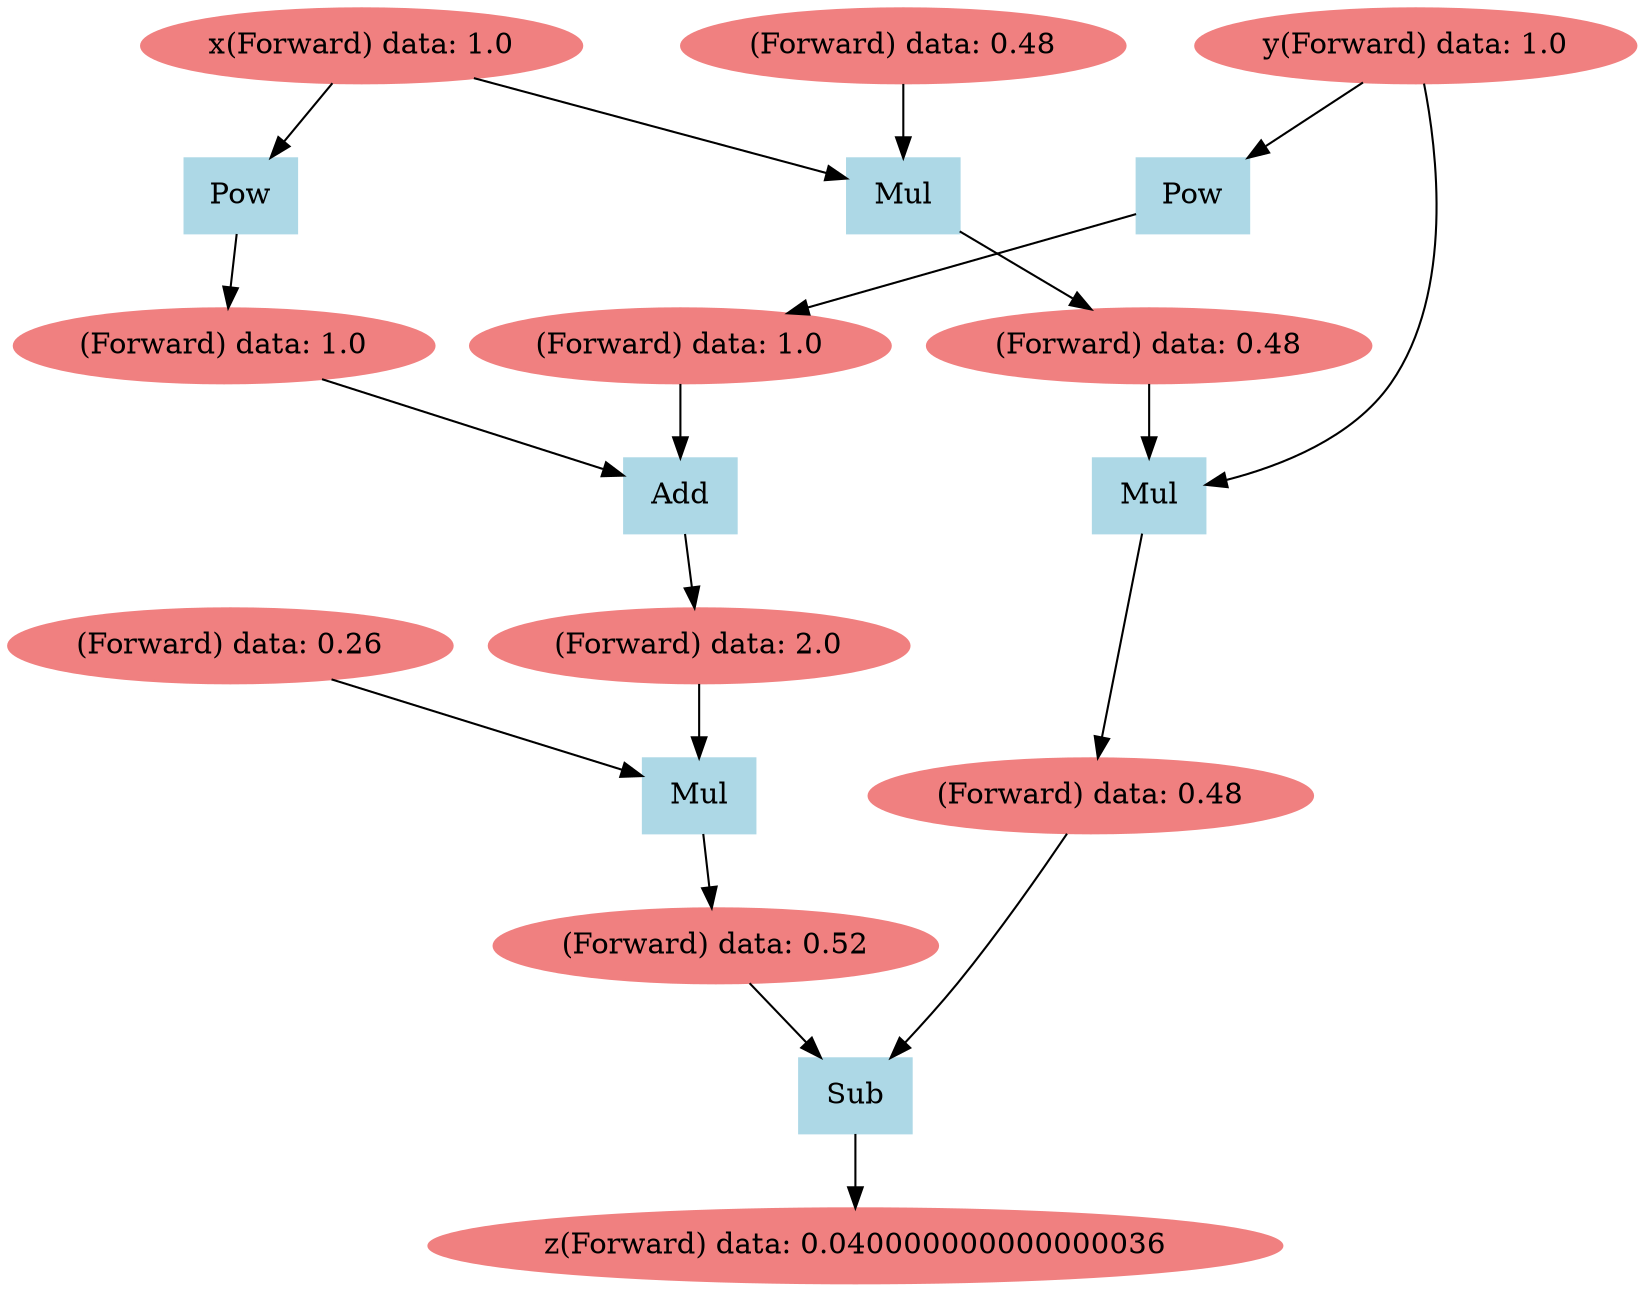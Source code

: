 digraph g {
2714442409104 [label="z(Forward) data: 0.040000000000000036", color=lightcoral, style=filled]
2714442409200 [label ="Sub", color=lightblue, style=filled, shape=box]
2714442409776 -> 2714442409200
2714442409296 -> 2714442409200
2714442409200 -> 2714442409104
2714442409776 [label="(Forward) data: 0.52", color=lightcoral, style=filled]
2714442409296 [label="(Forward) data: 0.48", color=lightcoral, style=filled]
2714442409392 [label ="Mul", color=lightblue, style=filled, shape=box]
2714442409488 -> 2714442409392
2716550835600 -> 2714442409392
2714442409392 -> 2714442409296
2714442409488 [label="(Forward) data: 0.48", color=lightcoral, style=filled]
2716550835600 [label="y(Forward) data: 1.0", color=lightcoral, style=filled]
2714442409680 [label ="Mul", color=lightblue, style=filled, shape=box]
2716550835648 -> 2714442409680
2714442409584 -> 2714442409680
2714442409680 -> 2714442409488
2716550835648 [label="x(Forward) data: 1.0", color=lightcoral, style=filled]
2714442409584 [label="(Forward) data: 0.48", color=lightcoral, style=filled]
2714442409968 [label ="Mul", color=lightblue, style=filled, shape=box]
2714442466448 -> 2714442409968
2714442409872 -> 2714442409968
2714442409968 -> 2714442409776
2714442466448 [label="(Forward) data: 2.0", color=lightcoral, style=filled]
2714442409872 [label="(Forward) data: 0.26", color=lightcoral, style=filled]
2714442466592 [label ="Add", color=lightblue, style=filled, shape=box]
2714442466736 -> 2714442466592
2714442466640 -> 2714442466592
2714442466592 -> 2714442466448
2714442466736 [label="(Forward) data: 1.0", color=lightcoral, style=filled]
2714442466640 [label="(Forward) data: 1.0", color=lightcoral, style=filled]
2714442466976 [label ="Pow", color=lightblue, style=filled, shape=box]
2716550835600 -> 2714442466976
2714442466976 -> 2714442466640
2716550835600 [label="y(Forward) data: 1.0", color=lightcoral, style=filled]
2716550835504 [label ="Pow", color=lightblue, style=filled, shape=box]
2716550835648 -> 2716550835504
2716550835504 -> 2714442466736
2716550835648 [label="x(Forward) data: 1.0", color=lightcoral, style=filled]
}
